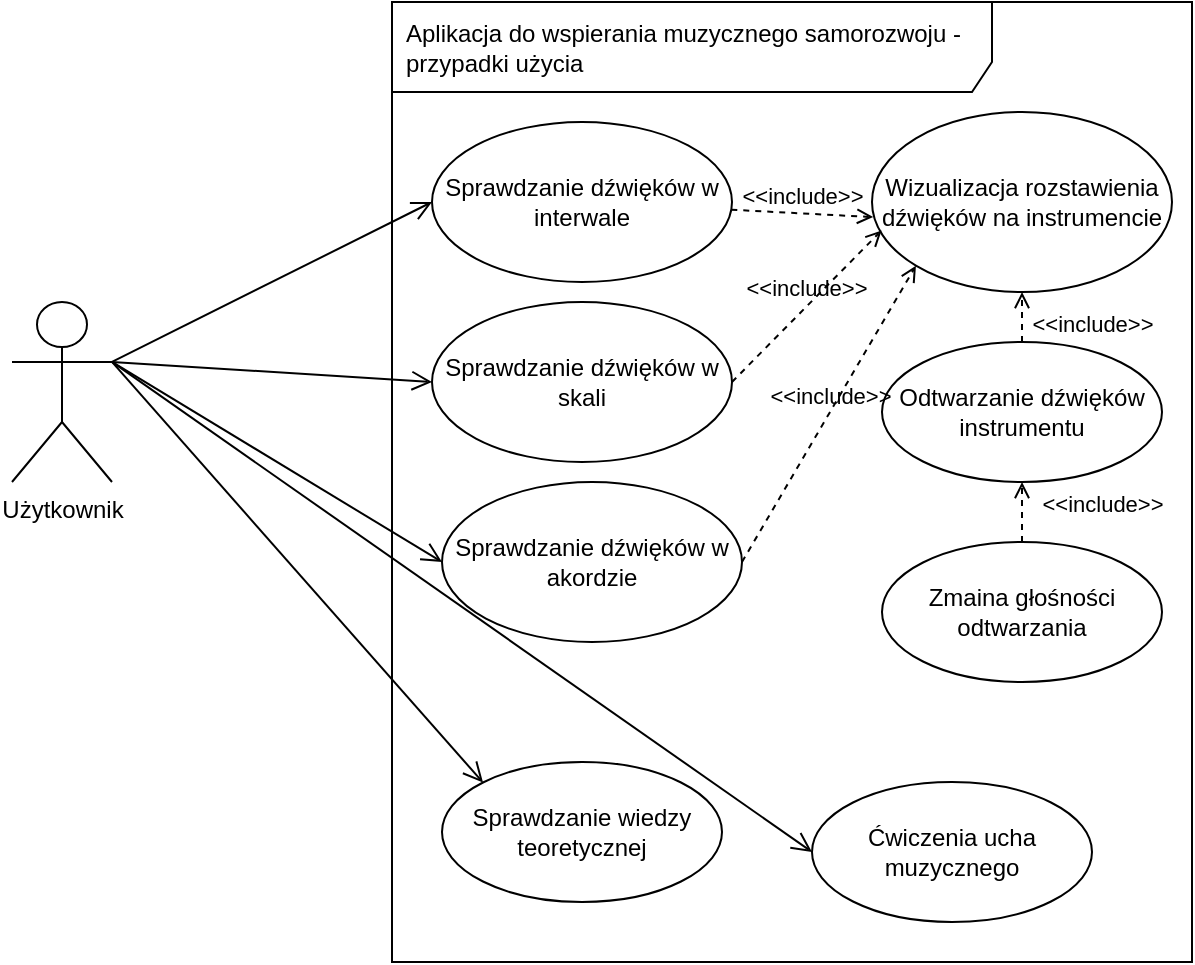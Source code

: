 <mxfile version="16.5.2" type="device"><diagram id="6qycELI-ATv-i8zOJTkn" name="Page-1"><mxGraphModel dx="1038" dy="547" grid="1" gridSize="10" guides="1" tooltips="1" connect="1" arrows="1" fold="1" page="1" pageScale="1" pageWidth="850" pageHeight="1100" math="0" shadow="0"><root><mxCell id="0"/><mxCell id="1" parent="0"/><mxCell id="fSPQzc4w6rnlpYVCrcvx-2" value="Użytkownik" style="shape=umlActor;verticalLabelPosition=bottom;verticalAlign=top;html=1;" vertex="1" parent="1"><mxGeometry x="110" y="190" width="50" height="90" as="geometry"/></mxCell><mxCell id="fSPQzc4w6rnlpYVCrcvx-8" value="Aplikacja do wspierania muzycznego samorozwoju - przypadki użycia" style="shape=umlFrame;whiteSpace=wrap;html=1;width=300;height=45;boundedLbl=1;verticalAlign=middle;align=left;spacingLeft=5;" vertex="1" parent="1"><mxGeometry x="300" y="40" width="400" height="480" as="geometry"/></mxCell><mxCell id="fSPQzc4w6rnlpYVCrcvx-9" value="Sprawdzanie dźwięków w akordzie" style="ellipse;whiteSpace=wrap;html=1;" vertex="1" parent="1"><mxGeometry x="325" y="280" width="150" height="80" as="geometry"/></mxCell><mxCell id="fSPQzc4w6rnlpYVCrcvx-10" value="Sprawdzanie dźwięków w skali" style="ellipse;whiteSpace=wrap;html=1;" vertex="1" parent="1"><mxGeometry x="320" y="190" width="150" height="80" as="geometry"/></mxCell><mxCell id="fSPQzc4w6rnlpYVCrcvx-11" value="Sprawdzanie dźwięków w interwale" style="ellipse;whiteSpace=wrap;html=1;" vertex="1" parent="1"><mxGeometry x="320" y="100" width="150" height="80" as="geometry"/></mxCell><mxCell id="fSPQzc4w6rnlpYVCrcvx-12" value="Wizualizacja rozstawienia dźwięków na instrumencie" style="ellipse;whiteSpace=wrap;html=1;" vertex="1" parent="1"><mxGeometry x="540" y="95" width="150" height="90" as="geometry"/></mxCell><mxCell id="fSPQzc4w6rnlpYVCrcvx-13" value="Odtwarzanie dźwięków instrumentu" style="ellipse;whiteSpace=wrap;html=1;" vertex="1" parent="1"><mxGeometry x="545" y="210" width="140" height="70" as="geometry"/></mxCell><mxCell id="fSPQzc4w6rnlpYVCrcvx-14" value="Zmaina głośności odtwarzania" style="ellipse;whiteSpace=wrap;html=1;" vertex="1" parent="1"><mxGeometry x="545" y="310" width="140" height="70" as="geometry"/></mxCell><mxCell id="fSPQzc4w6rnlpYVCrcvx-15" value="Ćwiczenia ucha muzycznego" style="ellipse;whiteSpace=wrap;html=1;" vertex="1" parent="1"><mxGeometry x="510" y="430" width="140" height="70" as="geometry"/></mxCell><mxCell id="fSPQzc4w6rnlpYVCrcvx-16" value="Sprawdzanie wiedzy teoretycznej" style="ellipse;whiteSpace=wrap;html=1;" vertex="1" parent="1"><mxGeometry x="325" y="420" width="140" height="70" as="geometry"/></mxCell><mxCell id="fSPQzc4w6rnlpYVCrcvx-18" value="&amp;lt;&amp;lt;include&amp;gt;&amp;gt;" style="html=1;verticalAlign=bottom;labelBackgroundColor=none;endArrow=open;endFill=0;dashed=1;rounded=0;" edge="1" parent="1" source="fSPQzc4w6rnlpYVCrcvx-13" target="fSPQzc4w6rnlpYVCrcvx-12"><mxGeometry x="-1" y="-35" width="160" relative="1" as="geometry"><mxPoint x="590" y="210" as="sourcePoint"/><mxPoint x="750" y="210" as="targetPoint"/><mxPoint as="offset"/></mxGeometry></mxCell><mxCell id="fSPQzc4w6rnlpYVCrcvx-19" value="&amp;lt;&amp;lt;include&amp;gt;&amp;gt;" style="html=1;verticalAlign=bottom;labelBackgroundColor=none;endArrow=open;endFill=0;dashed=1;rounded=0;exitX=0.5;exitY=0;exitDx=0;exitDy=0;entryX=0.5;entryY=1;entryDx=0;entryDy=0;" edge="1" parent="1" source="fSPQzc4w6rnlpYVCrcvx-14" target="fSPQzc4w6rnlpYVCrcvx-13"><mxGeometry x="-0.333" y="-40" width="160" relative="1" as="geometry"><mxPoint x="340" y="250" as="sourcePoint"/><mxPoint x="500" y="250" as="targetPoint"/><mxPoint as="offset"/></mxGeometry></mxCell><mxCell id="fSPQzc4w6rnlpYVCrcvx-20" value="&amp;lt;&amp;lt;include&amp;gt;&amp;gt;" style="html=1;verticalAlign=bottom;labelBackgroundColor=none;endArrow=open;endFill=0;dashed=1;rounded=0;exitX=1;exitY=0.5;exitDx=0;exitDy=0;entryX=0.032;entryY=0.658;entryDx=0;entryDy=0;entryPerimeter=0;" edge="1" parent="1" source="fSPQzc4w6rnlpYVCrcvx-10" target="fSPQzc4w6rnlpYVCrcvx-12"><mxGeometry width="160" relative="1" as="geometry"><mxPoint x="340" y="250" as="sourcePoint"/><mxPoint x="500" y="250" as="targetPoint"/></mxGeometry></mxCell><mxCell id="fSPQzc4w6rnlpYVCrcvx-21" value="&amp;lt;&amp;lt;include&amp;gt;&amp;gt;" style="html=1;verticalAlign=bottom;labelBackgroundColor=none;endArrow=open;endFill=0;dashed=1;rounded=0;entryX=0.004;entryY=0.584;entryDx=0;entryDy=0;entryPerimeter=0;" edge="1" parent="1" source="fSPQzc4w6rnlpYVCrcvx-11" target="fSPQzc4w6rnlpYVCrcvx-12"><mxGeometry width="160" relative="1" as="geometry"><mxPoint x="480" y="240" as="sourcePoint"/><mxPoint x="510" y="160" as="targetPoint"/></mxGeometry></mxCell><mxCell id="fSPQzc4w6rnlpYVCrcvx-22" value="&amp;lt;&amp;lt;include&amp;gt;&amp;gt;" style="html=1;verticalAlign=bottom;labelBackgroundColor=none;endArrow=open;endFill=0;dashed=1;rounded=0;exitX=1;exitY=0.5;exitDx=0;exitDy=0;entryX=0;entryY=1;entryDx=0;entryDy=0;" edge="1" parent="1" source="fSPQzc4w6rnlpYVCrcvx-9" target="fSPQzc4w6rnlpYVCrcvx-12"><mxGeometry width="160" relative="1" as="geometry"><mxPoint x="490" y="250" as="sourcePoint"/><mxPoint x="546.749" y="201.764" as="targetPoint"/></mxGeometry></mxCell><mxCell id="fSPQzc4w6rnlpYVCrcvx-24" value="" style="endArrow=open;startArrow=none;endFill=0;startFill=0;endSize=8;html=1;verticalAlign=bottom;labelBackgroundColor=none;strokeWidth=1;rounded=0;exitX=1;exitY=0.333;exitDx=0;exitDy=0;exitPerimeter=0;entryX=0;entryY=0.5;entryDx=0;entryDy=0;" edge="1" parent="1" source="fSPQzc4w6rnlpYVCrcvx-2" target="fSPQzc4w6rnlpYVCrcvx-11"><mxGeometry width="160" relative="1" as="geometry"><mxPoint x="170" y="229.5" as="sourcePoint"/><mxPoint x="330" y="229.5" as="targetPoint"/></mxGeometry></mxCell><mxCell id="fSPQzc4w6rnlpYVCrcvx-25" value="" style="endArrow=open;startArrow=none;endFill=0;startFill=0;endSize=8;html=1;verticalAlign=bottom;labelBackgroundColor=none;strokeWidth=1;rounded=0;exitX=1;exitY=0.333;exitDx=0;exitDy=0;exitPerimeter=0;entryX=0;entryY=0.5;entryDx=0;entryDy=0;" edge="1" parent="1" source="fSPQzc4w6rnlpYVCrcvx-2" target="fSPQzc4w6rnlpYVCrcvx-10"><mxGeometry width="160" relative="1" as="geometry"><mxPoint x="170" y="243.333" as="sourcePoint"/><mxPoint x="330" y="150" as="targetPoint"/></mxGeometry></mxCell><mxCell id="fSPQzc4w6rnlpYVCrcvx-26" value="" style="endArrow=open;startArrow=none;endFill=0;startFill=0;endSize=8;html=1;verticalAlign=bottom;labelBackgroundColor=none;strokeWidth=1;rounded=0;exitX=1;exitY=0.333;exitDx=0;exitDy=0;exitPerimeter=0;entryX=0;entryY=0.5;entryDx=0;entryDy=0;" edge="1" parent="1" source="fSPQzc4w6rnlpYVCrcvx-2" target="fSPQzc4w6rnlpYVCrcvx-9"><mxGeometry width="160" relative="1" as="geometry"><mxPoint x="180" y="253.333" as="sourcePoint"/><mxPoint x="340" y="160" as="targetPoint"/></mxGeometry></mxCell><mxCell id="fSPQzc4w6rnlpYVCrcvx-27" value="" style="endArrow=open;startArrow=none;endFill=0;startFill=0;endSize=8;html=1;verticalAlign=bottom;labelBackgroundColor=none;strokeWidth=1;rounded=0;exitX=1;exitY=0.333;exitDx=0;exitDy=0;exitPerimeter=0;entryX=0;entryY=0.5;entryDx=0;entryDy=0;" edge="1" parent="1" source="fSPQzc4w6rnlpYVCrcvx-2" target="fSPQzc4w6rnlpYVCrcvx-15"><mxGeometry width="160" relative="1" as="geometry"><mxPoint x="190" y="263.333" as="sourcePoint"/><mxPoint x="350" y="170" as="targetPoint"/></mxGeometry></mxCell><mxCell id="fSPQzc4w6rnlpYVCrcvx-28" value="" style="endArrow=open;startArrow=none;endFill=0;startFill=0;endSize=8;html=1;verticalAlign=bottom;labelBackgroundColor=none;strokeWidth=1;rounded=0;entryX=0;entryY=0;entryDx=0;entryDy=0;exitX=1;exitY=0.333;exitDx=0;exitDy=0;exitPerimeter=0;" edge="1" parent="1" source="fSPQzc4w6rnlpYVCrcvx-2" target="fSPQzc4w6rnlpYVCrcvx-16"><mxGeometry width="160" relative="1" as="geometry"><mxPoint x="160" y="240" as="sourcePoint"/><mxPoint x="360" y="180" as="targetPoint"/></mxGeometry></mxCell></root></mxGraphModel></diagram></mxfile>